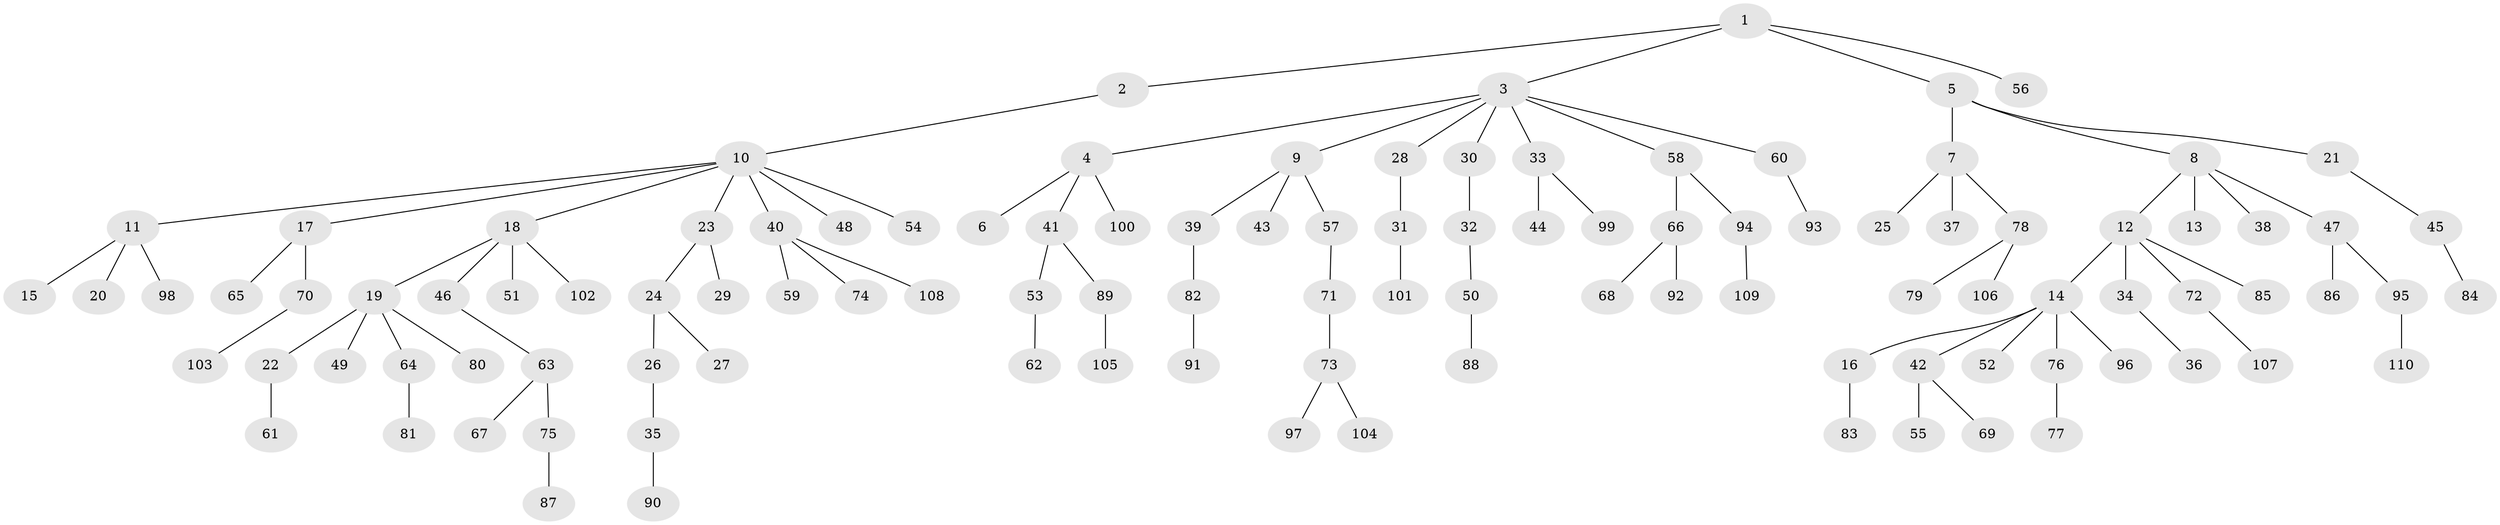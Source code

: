 // Generated by graph-tools (version 1.1) at 2025/11/02/27/25 16:11:27]
// undirected, 110 vertices, 109 edges
graph export_dot {
graph [start="1"]
  node [color=gray90,style=filled];
  1;
  2;
  3;
  4;
  5;
  6;
  7;
  8;
  9;
  10;
  11;
  12;
  13;
  14;
  15;
  16;
  17;
  18;
  19;
  20;
  21;
  22;
  23;
  24;
  25;
  26;
  27;
  28;
  29;
  30;
  31;
  32;
  33;
  34;
  35;
  36;
  37;
  38;
  39;
  40;
  41;
  42;
  43;
  44;
  45;
  46;
  47;
  48;
  49;
  50;
  51;
  52;
  53;
  54;
  55;
  56;
  57;
  58;
  59;
  60;
  61;
  62;
  63;
  64;
  65;
  66;
  67;
  68;
  69;
  70;
  71;
  72;
  73;
  74;
  75;
  76;
  77;
  78;
  79;
  80;
  81;
  82;
  83;
  84;
  85;
  86;
  87;
  88;
  89;
  90;
  91;
  92;
  93;
  94;
  95;
  96;
  97;
  98;
  99;
  100;
  101;
  102;
  103;
  104;
  105;
  106;
  107;
  108;
  109;
  110;
  1 -- 2;
  1 -- 3;
  1 -- 5;
  1 -- 56;
  2 -- 10;
  3 -- 4;
  3 -- 9;
  3 -- 28;
  3 -- 30;
  3 -- 33;
  3 -- 58;
  3 -- 60;
  4 -- 6;
  4 -- 41;
  4 -- 100;
  5 -- 7;
  5 -- 8;
  5 -- 21;
  7 -- 25;
  7 -- 37;
  7 -- 78;
  8 -- 12;
  8 -- 13;
  8 -- 38;
  8 -- 47;
  9 -- 39;
  9 -- 43;
  9 -- 57;
  10 -- 11;
  10 -- 17;
  10 -- 18;
  10 -- 23;
  10 -- 40;
  10 -- 48;
  10 -- 54;
  11 -- 15;
  11 -- 20;
  11 -- 98;
  12 -- 14;
  12 -- 34;
  12 -- 72;
  12 -- 85;
  14 -- 16;
  14 -- 42;
  14 -- 52;
  14 -- 76;
  14 -- 96;
  16 -- 83;
  17 -- 65;
  17 -- 70;
  18 -- 19;
  18 -- 46;
  18 -- 51;
  18 -- 102;
  19 -- 22;
  19 -- 49;
  19 -- 64;
  19 -- 80;
  21 -- 45;
  22 -- 61;
  23 -- 24;
  23 -- 29;
  24 -- 26;
  24 -- 27;
  26 -- 35;
  28 -- 31;
  30 -- 32;
  31 -- 101;
  32 -- 50;
  33 -- 44;
  33 -- 99;
  34 -- 36;
  35 -- 90;
  39 -- 82;
  40 -- 59;
  40 -- 74;
  40 -- 108;
  41 -- 53;
  41 -- 89;
  42 -- 55;
  42 -- 69;
  45 -- 84;
  46 -- 63;
  47 -- 86;
  47 -- 95;
  50 -- 88;
  53 -- 62;
  57 -- 71;
  58 -- 66;
  58 -- 94;
  60 -- 93;
  63 -- 67;
  63 -- 75;
  64 -- 81;
  66 -- 68;
  66 -- 92;
  70 -- 103;
  71 -- 73;
  72 -- 107;
  73 -- 97;
  73 -- 104;
  75 -- 87;
  76 -- 77;
  78 -- 79;
  78 -- 106;
  82 -- 91;
  89 -- 105;
  94 -- 109;
  95 -- 110;
}
